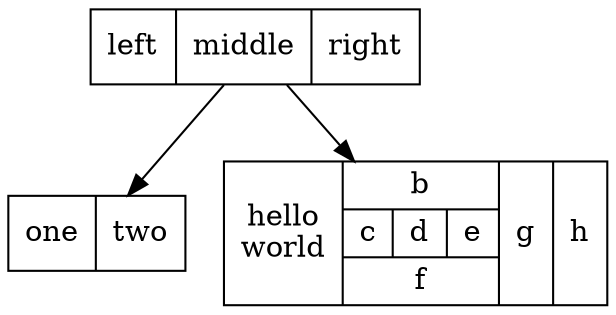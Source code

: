 digraph structs {
	node [shape=record];
	struct1 [label="<f0>left|<f1>middle|<f2>right"];
	struct2 [label="<f0>one|<f1>two"];
	struct3 [label="hello\nworld|{b|{c|<here> d|e}|f}|g|h"];
	struct1 -> struct2;
	struct1 -> struct3;
}
